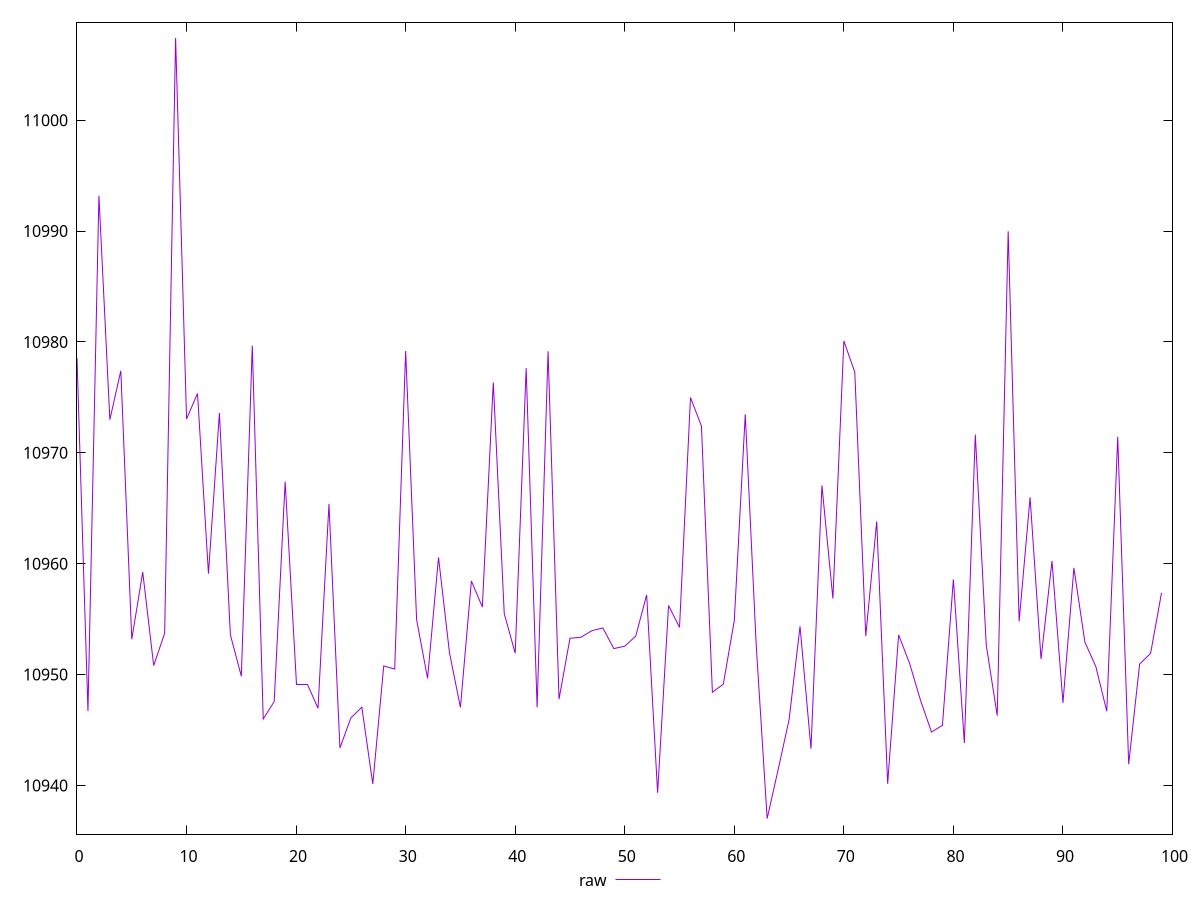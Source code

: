 reset
set terminal svg size 640, 490
set output "reprap/interactive/samples/pages+cached+nointeractive/raw/values.svg"

$raw <<EOF
0 10978.5464
1 10946.705799999996
2 10993.1855
3 10972.993900000001
4 10977.398800000003
5 10953.1874
6 10959.2424
7 10950.8169
8 10953.718499999995
9 11007.419999999998
10 10973.052799999998
11 10975.357000000004
12 10959.103900000004
13 10973.5907
14 10953.589699999997
15 10949.8542
16 10979.660100000005
17 10945.997100000002
18 10947.5675
19 10967.3929
20 10949.1269
21 10949.126599999998
22 10946.961200000002
23 10965.390800000001
24 10943.384500000002
25 10946.090100000003
26 10947.062600000005
27 10940.129799999999
28 10950.7832
29 10950.4957
30 10979.1805
31 10954.956799999996
32 10949.659900000002
33 10960.565500000002
34 10951.974199999999
35 10947.034800000005
36 10958.4376
37 10956.099000000002
38 10976.351800000002
39 10955.498200000002
40 10951.9264
41 10977.644699999997
42 10947.039600000002
43 10979.159500000002
44 10947.783900000002
45 10953.273500000003
46 10953.369300000002
47 10953.961299999999
48 10954.206100000001
49 10952.344700000001
50 10952.560299999997
51 10953.4651
52 10957.189099999998
53 10939.342299999997
54 10956.228300000004
55 10954.262000000002
56 10974.986800000002
57 10972.4182
58 10948.400999999998
59 10949.143900000001
60 10954.8882
61 10973.476600000002
62 10952.656399999998
63 10937.018799999996
64 10941.419800000001
65 10945.925100000002
66 10954.346099999999
67 10943.3075
68 10967.0608
69 10956.8551
70 10980.087900000002
71 10977.265300000001
72 10953.472600000001
73 10963.806599999998
74 10940.150500000003
75 10953.581199999997
76 10951.0125
77 10947.6731
78 10944.820200000002
79 10945.4265
80 10958.583
81 10943.8193
82 10971.644900000003
83 10952.6636
84 10946.296699999999
85 10989.971499999998
86 10954.7987
87 10965.982800000002
88 10951.4078
89 10960.238799999996
90 10947.452199999998
91 10959.618299999995
92 10952.939499999999
93 10950.7279
94 10946.6875
95 10971.437699999999
96 10941.9172
97 10950.949199999997
98 10951.911700000004
99 10957.371699999998
EOF

set key outside below
set yrange [10935.610775999996:11008.828023999999]

plot \
  $raw title "raw" with line, \


reset